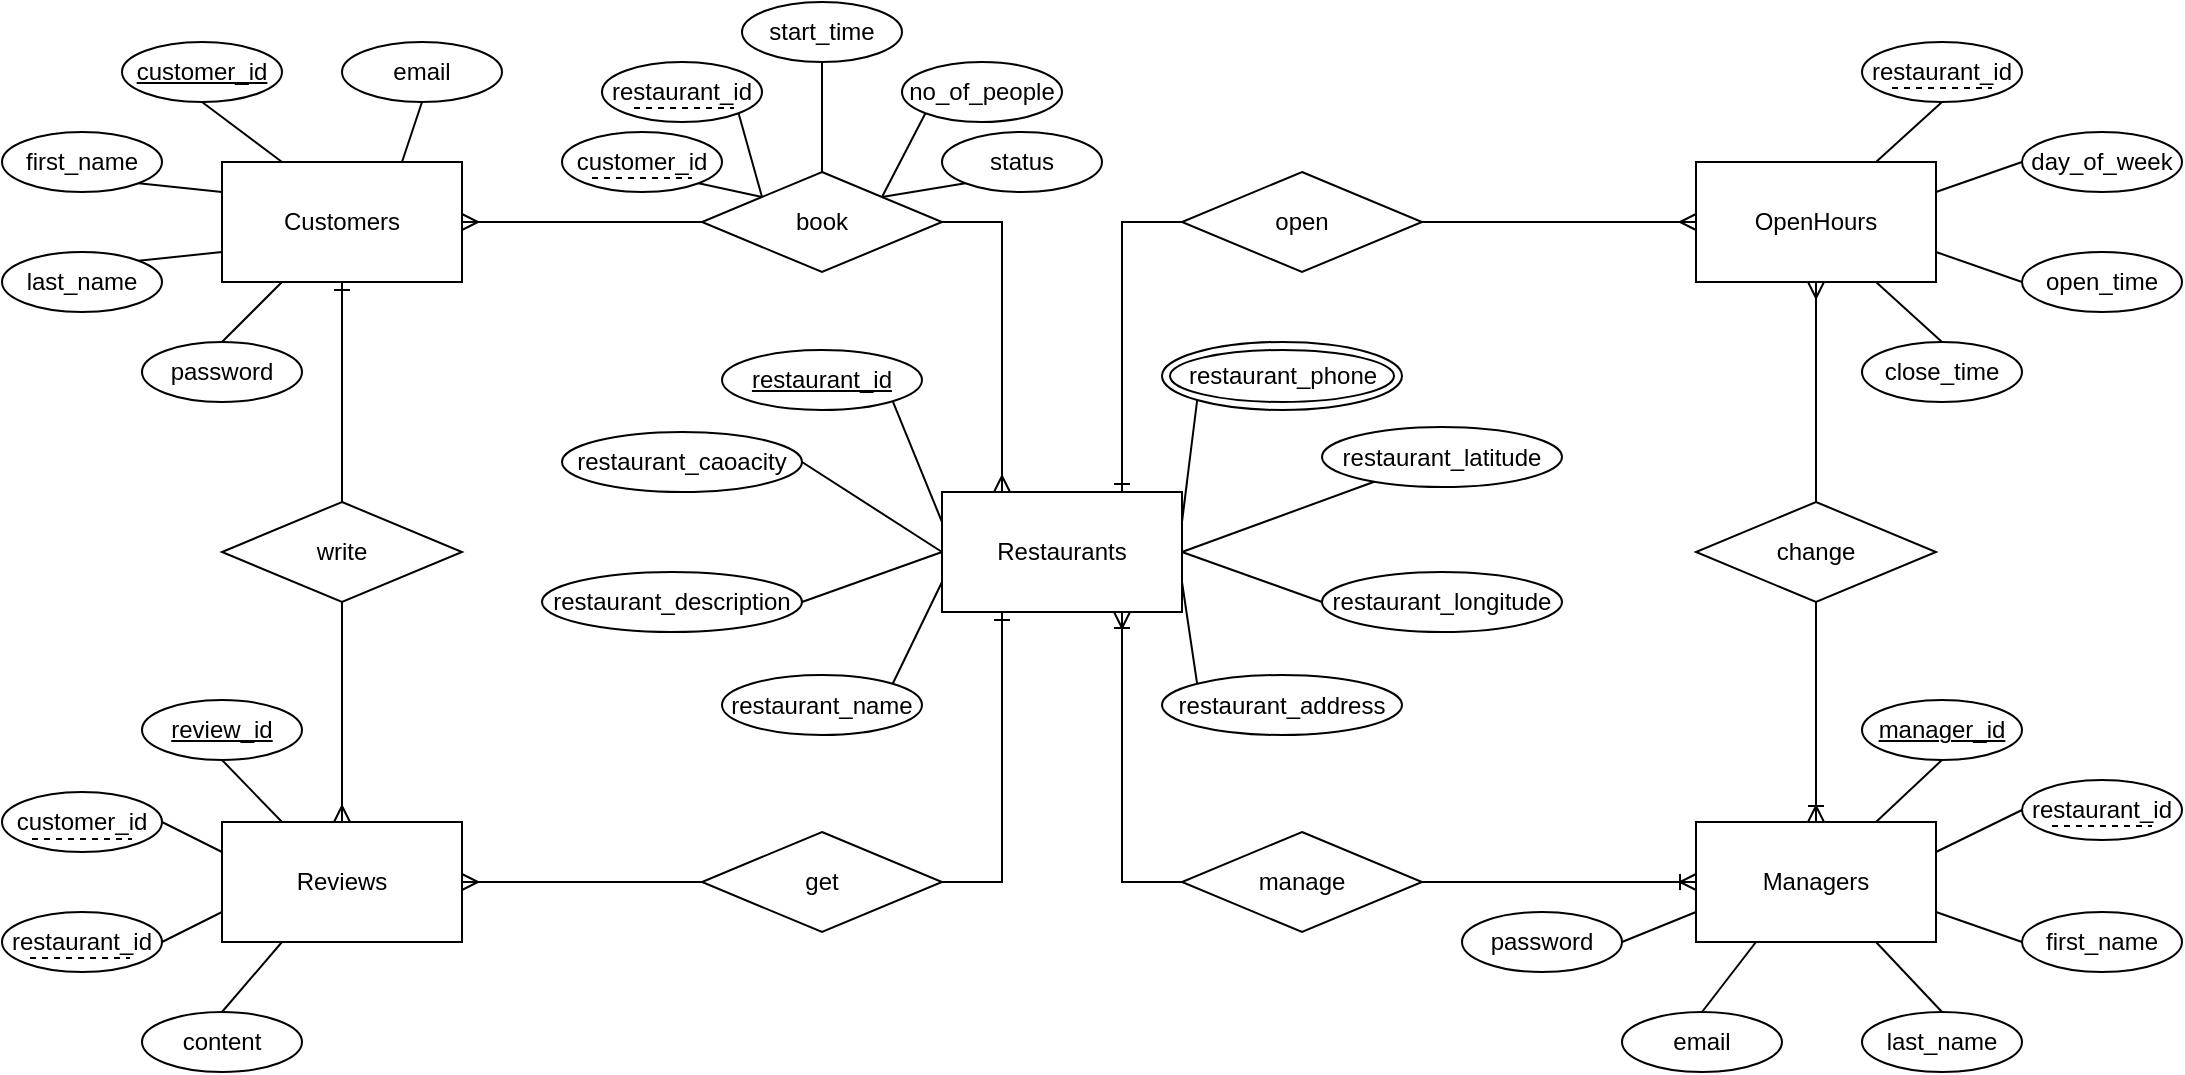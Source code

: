 <mxfile version="10.6.7" type="device"><diagram id="FtrL5B0wDcsRYfl7ZwLj" name="Page-1"><mxGraphModel dx="1725" dy="662" grid="1" gridSize="10" guides="1" tooltips="1" connect="1" arrows="1" fold="1" page="1" pageScale="1" pageWidth="827" pageHeight="1169" math="0" shadow="0"><root><mxCell id="0"/><mxCell id="1" parent="0"/><mxCell id="Y9bufr7gCjOUA4lbeY_d-71" style="edgeStyle=none;rounded=0;orthogonalLoop=1;jettySize=auto;html=1;exitX=0;exitY=0.25;exitDx=0;exitDy=0;entryX=1;entryY=1;entryDx=0;entryDy=0;startArrow=none;startFill=0;endArrow=none;endFill=0;" parent="1" source="Y9bufr7gCjOUA4lbeY_d-1" target="XaXwjGJWKDM-0J3mjqU2-2" edge="1"><mxGeometry relative="1" as="geometry"><mxPoint x="288" y="461" as="targetPoint"/></mxGeometry></mxCell><mxCell id="Y9bufr7gCjOUA4lbeY_d-72" style="edgeStyle=none;rounded=0;orthogonalLoop=1;jettySize=auto;html=1;exitX=0;exitY=0.75;exitDx=0;exitDy=0;entryX=1;entryY=0;entryDx=0;entryDy=0;startArrow=none;startFill=0;endArrow=none;endFill=0;" parent="1" source="Y9bufr7gCjOUA4lbeY_d-1" target="Y9bufr7gCjOUA4lbeY_d-34" edge="1"><mxGeometry relative="1" as="geometry"/></mxCell><mxCell id="Y9bufr7gCjOUA4lbeY_d-73" style="edgeStyle=none;rounded=0;orthogonalLoop=1;jettySize=auto;html=1;exitX=1;exitY=0.25;exitDx=0;exitDy=0;entryX=0;entryY=1;entryDx=0;entryDy=0;startArrow=none;startFill=0;endArrow=none;endFill=0;" parent="1" source="Y9bufr7gCjOUA4lbeY_d-1" target="XaXwjGJWKDM-0J3mjqU2-3" edge="1"><mxGeometry relative="1" as="geometry"><mxPoint x="492" y="461" as="targetPoint"/></mxGeometry></mxCell><mxCell id="Y9bufr7gCjOUA4lbeY_d-74" style="edgeStyle=none;rounded=0;orthogonalLoop=1;jettySize=auto;html=1;entryX=0;entryY=0;entryDx=0;entryDy=0;startArrow=none;startFill=0;endArrow=none;endFill=0;" parent="1" target="XaXwjGJWKDM-0J3mjqU2-4" edge="1"><mxGeometry relative="1" as="geometry"><mxPoint x="450" y="510" as="sourcePoint"/><mxPoint x="492" y="529" as="targetPoint"/></mxGeometry></mxCell><mxCell id="XaXwjGJWKDM-0J3mjqU2-7" style="rounded=0;orthogonalLoop=1;jettySize=auto;html=1;exitX=1;exitY=0.5;exitDx=0;exitDy=0;endArrow=none;endFill=0;" parent="1" source="Y9bufr7gCjOUA4lbeY_d-1" target="XaXwjGJWKDM-0J3mjqU2-5" edge="1"><mxGeometry relative="1" as="geometry"/></mxCell><mxCell id="XaXwjGJWKDM-0J3mjqU2-8" style="edgeStyle=none;rounded=0;orthogonalLoop=1;jettySize=auto;html=1;exitX=1;exitY=0.5;exitDx=0;exitDy=0;entryX=0;entryY=0.5;entryDx=0;entryDy=0;endArrow=none;endFill=0;" parent="1" source="Y9bufr7gCjOUA4lbeY_d-1" target="XaXwjGJWKDM-0J3mjqU2-6" edge="1"><mxGeometry relative="1" as="geometry"/></mxCell><mxCell id="XaXwjGJWKDM-0J3mjqU2-11" style="edgeStyle=none;rounded=0;orthogonalLoop=1;jettySize=auto;html=1;exitX=0;exitY=0.5;exitDx=0;exitDy=0;entryX=1;entryY=0.5;entryDx=0;entryDy=0;endArrow=none;endFill=0;" parent="1" source="Y9bufr7gCjOUA4lbeY_d-1" target="XaXwjGJWKDM-0J3mjqU2-9" edge="1"><mxGeometry relative="1" as="geometry"/></mxCell><mxCell id="XaXwjGJWKDM-0J3mjqU2-12" style="edgeStyle=none;rounded=0;orthogonalLoop=1;jettySize=auto;html=1;exitX=0;exitY=0.5;exitDx=0;exitDy=0;entryX=1;entryY=0.5;entryDx=0;entryDy=0;endArrow=none;endFill=0;" parent="1" source="Y9bufr7gCjOUA4lbeY_d-1" target="XaXwjGJWKDM-0J3mjqU2-10" edge="1"><mxGeometry relative="1" as="geometry"/></mxCell><mxCell id="Y9bufr7gCjOUA4lbeY_d-1" value="Restaurants" style="rounded=0;whiteSpace=wrap;html=1;" parent="1" vertex="1"><mxGeometry x="330" y="465" width="120" height="60" as="geometry"/></mxCell><mxCell id="Y9bufr7gCjOUA4lbeY_d-12" style="edgeStyle=none;rounded=0;orthogonalLoop=1;jettySize=auto;html=1;exitX=0.5;exitY=1;exitDx=0;exitDy=0;entryX=0.5;entryY=0;entryDx=0;entryDy=0;endArrow=none;endFill=0;startArrow=ERone;startFill=0;" parent="1" source="Y9bufr7gCjOUA4lbeY_d-2" target="Y9bufr7gCjOUA4lbeY_d-11" edge="1"><mxGeometry relative="1" as="geometry"/></mxCell><mxCell id="Y9bufr7gCjOUA4lbeY_d-22" style="edgeStyle=orthogonalEdgeStyle;rounded=0;orthogonalLoop=1;jettySize=auto;html=1;exitX=1;exitY=0.5;exitDx=0;exitDy=0;entryX=0;entryY=0.5;entryDx=0;entryDy=0;startArrow=ERmany;startFill=0;endArrow=none;endFill=0;" parent="1" source="Y9bufr7gCjOUA4lbeY_d-2" target="Y9bufr7gCjOUA4lbeY_d-5" edge="1"><mxGeometry relative="1" as="geometry"/></mxCell><mxCell id="Y9bufr7gCjOUA4lbeY_d-2" value="Customers" style="rounded=0;whiteSpace=wrap;html=1;" parent="1" vertex="1"><mxGeometry x="-30" y="300" width="120" height="60" as="geometry"/></mxCell><mxCell id="Y9bufr7gCjOUA4lbeY_d-31" style="edgeStyle=orthogonalEdgeStyle;rounded=0;orthogonalLoop=1;jettySize=auto;html=1;exitX=0.5;exitY=0;exitDx=0;exitDy=0;entryX=0.5;entryY=1;entryDx=0;entryDy=0;startArrow=ERoneToMany;startFill=0;endArrow=none;endFill=0;" parent="1" source="Y9bufr7gCjOUA4lbeY_d-3" target="Y9bufr7gCjOUA4lbeY_d-30" edge="1"><mxGeometry relative="1" as="geometry"/></mxCell><mxCell id="Y9bufr7gCjOUA4lbeY_d-84" style="edgeStyle=none;rounded=0;orthogonalLoop=1;jettySize=auto;html=1;exitX=0;exitY=0.75;exitDx=0;exitDy=0;entryX=1;entryY=0.5;entryDx=0;entryDy=0;startArrow=none;startFill=0;endArrow=none;endFill=0;" parent="1" source="Y9bufr7gCjOUA4lbeY_d-3" target="Y9bufr7gCjOUA4lbeY_d-60" edge="1"><mxGeometry relative="1" as="geometry"/></mxCell><mxCell id="Y9bufr7gCjOUA4lbeY_d-85" style="edgeStyle=none;rounded=0;orthogonalLoop=1;jettySize=auto;html=1;exitX=0.25;exitY=1;exitDx=0;exitDy=0;entryX=0.5;entryY=0;entryDx=0;entryDy=0;startArrow=none;startFill=0;endArrow=none;endFill=0;" parent="1" source="Y9bufr7gCjOUA4lbeY_d-3" target="Y9bufr7gCjOUA4lbeY_d-59" edge="1"><mxGeometry relative="1" as="geometry"/></mxCell><mxCell id="Y9bufr7gCjOUA4lbeY_d-86" style="edgeStyle=none;rounded=0;orthogonalLoop=1;jettySize=auto;html=1;exitX=0.75;exitY=1;exitDx=0;exitDy=0;entryX=0.5;entryY=0;entryDx=0;entryDy=0;startArrow=none;startFill=0;endArrow=none;endFill=0;" parent="1" source="Y9bufr7gCjOUA4lbeY_d-3" target="Y9bufr7gCjOUA4lbeY_d-58" edge="1"><mxGeometry relative="1" as="geometry"/></mxCell><mxCell id="Y9bufr7gCjOUA4lbeY_d-87" style="edgeStyle=none;rounded=0;orthogonalLoop=1;jettySize=auto;html=1;exitX=1;exitY=0.75;exitDx=0;exitDy=0;entryX=0;entryY=0.5;entryDx=0;entryDy=0;startArrow=none;startFill=0;endArrow=none;endFill=0;" parent="1" source="Y9bufr7gCjOUA4lbeY_d-3" target="Y9bufr7gCjOUA4lbeY_d-57" edge="1"><mxGeometry relative="1" as="geometry"/></mxCell><mxCell id="Y9bufr7gCjOUA4lbeY_d-88" style="edgeStyle=none;rounded=0;orthogonalLoop=1;jettySize=auto;html=1;exitX=1;exitY=0.25;exitDx=0;exitDy=0;entryX=0;entryY=0.5;entryDx=0;entryDy=0;startArrow=none;startFill=0;endArrow=none;endFill=0;" parent="1" source="Y9bufr7gCjOUA4lbeY_d-3" target="Y9bufr7gCjOUA4lbeY_d-56" edge="1"><mxGeometry relative="1" as="geometry"/></mxCell><mxCell id="Y9bufr7gCjOUA4lbeY_d-89" style="edgeStyle=none;rounded=0;orthogonalLoop=1;jettySize=auto;html=1;exitX=0.75;exitY=0;exitDx=0;exitDy=0;entryX=0.5;entryY=1;entryDx=0;entryDy=0;startArrow=none;startFill=0;endArrow=none;endFill=0;" parent="1" source="Y9bufr7gCjOUA4lbeY_d-3" target="Y9bufr7gCjOUA4lbeY_d-55" edge="1"><mxGeometry relative="1" as="geometry"/></mxCell><mxCell id="Y9bufr7gCjOUA4lbeY_d-3" value="Managers" style="rounded=0;whiteSpace=wrap;html=1;" parent="1" vertex="1"><mxGeometry x="707" y="630" width="120" height="60" as="geometry"/></mxCell><mxCell id="Y9bufr7gCjOUA4lbeY_d-26" style="edgeStyle=orthogonalEdgeStyle;rounded=0;orthogonalLoop=1;jettySize=auto;html=1;exitX=1;exitY=0.5;exitDx=0;exitDy=0;entryX=0;entryY=0.5;entryDx=0;entryDy=0;startArrow=ERmany;startFill=0;endArrow=none;endFill=0;" parent="1" source="Y9bufr7gCjOUA4lbeY_d-4" target="Y9bufr7gCjOUA4lbeY_d-8" edge="1"><mxGeometry relative="1" as="geometry"/></mxCell><mxCell id="Y9bufr7gCjOUA4lbeY_d-81" style="edgeStyle=none;rounded=0;orthogonalLoop=1;jettySize=auto;html=1;exitX=0;exitY=0.25;exitDx=0;exitDy=0;entryX=1;entryY=0.5;entryDx=0;entryDy=0;startArrow=none;startFill=0;endArrow=none;endFill=0;" parent="1" source="Y9bufr7gCjOUA4lbeY_d-4" target="Y9bufr7gCjOUA4lbeY_d-52" edge="1"><mxGeometry relative="1" as="geometry"/></mxCell><mxCell id="Y9bufr7gCjOUA4lbeY_d-82" style="edgeStyle=none;rounded=0;orthogonalLoop=1;jettySize=auto;html=1;exitX=0;exitY=0.75;exitDx=0;exitDy=0;entryX=1;entryY=0.5;entryDx=0;entryDy=0;startArrow=none;startFill=0;endArrow=none;endFill=0;" parent="1" source="Y9bufr7gCjOUA4lbeY_d-4" target="Y9bufr7gCjOUA4lbeY_d-53" edge="1"><mxGeometry relative="1" as="geometry"/></mxCell><mxCell id="Y9bufr7gCjOUA4lbeY_d-83" style="edgeStyle=none;rounded=0;orthogonalLoop=1;jettySize=auto;html=1;exitX=0.25;exitY=1;exitDx=0;exitDy=0;entryX=0.5;entryY=0;entryDx=0;entryDy=0;startArrow=none;startFill=0;endArrow=none;endFill=0;" parent="1" source="Y9bufr7gCjOUA4lbeY_d-4" target="Y9bufr7gCjOUA4lbeY_d-54" edge="1"><mxGeometry relative="1" as="geometry"/></mxCell><mxCell id="Y9bufr7gCjOUA4lbeY_d-4" value="Reviews" style="rounded=0;whiteSpace=wrap;html=1;" parent="1" vertex="1"><mxGeometry x="-30" y="630" width="120" height="60" as="geometry"/></mxCell><mxCell id="Y9bufr7gCjOUA4lbeY_d-23" style="edgeStyle=orthogonalEdgeStyle;rounded=0;orthogonalLoop=1;jettySize=auto;html=1;exitX=1;exitY=0.5;exitDx=0;exitDy=0;entryX=0.25;entryY=0;entryDx=0;entryDy=0;startArrow=none;startFill=0;endArrow=ERmany;endFill=0;" parent="1" source="Y9bufr7gCjOUA4lbeY_d-5" target="Y9bufr7gCjOUA4lbeY_d-1" edge="1"><mxGeometry relative="1" as="geometry"/></mxCell><mxCell id="Y9bufr7gCjOUA4lbeY_d-66" style="edgeStyle=none;rounded=0;orthogonalLoop=1;jettySize=auto;html=1;exitX=0;exitY=0;exitDx=0;exitDy=0;entryX=1;entryY=1;entryDx=0;entryDy=0;startArrow=none;startFill=0;endArrow=none;endFill=0;" parent="1" source="Y9bufr7gCjOUA4lbeY_d-5" target="Y9bufr7gCjOUA4lbeY_d-46" edge="1"><mxGeometry relative="1" as="geometry"/></mxCell><mxCell id="Y9bufr7gCjOUA4lbeY_d-5" value="book" style="rhombus;whiteSpace=wrap;html=1;" parent="1" vertex="1"><mxGeometry x="210" y="305" width="120" height="50" as="geometry"/></mxCell><mxCell id="Y9bufr7gCjOUA4lbeY_d-27" style="edgeStyle=orthogonalEdgeStyle;rounded=0;orthogonalLoop=1;jettySize=auto;html=1;exitX=1;exitY=0.5;exitDx=0;exitDy=0;entryX=0.25;entryY=1;entryDx=0;entryDy=0;startArrow=none;startFill=0;endArrow=ERone;endFill=0;" parent="1" source="Y9bufr7gCjOUA4lbeY_d-8" target="Y9bufr7gCjOUA4lbeY_d-1" edge="1"><mxGeometry relative="1" as="geometry"/></mxCell><mxCell id="Y9bufr7gCjOUA4lbeY_d-8" value="get" style="rhombus;whiteSpace=wrap;html=1;" parent="1" vertex="1"><mxGeometry x="210" y="635" width="120" height="50" as="geometry"/></mxCell><mxCell id="Y9bufr7gCjOUA4lbeY_d-13" style="edgeStyle=none;rounded=0;orthogonalLoop=1;jettySize=auto;html=1;exitX=0.5;exitY=1;exitDx=0;exitDy=0;entryX=0.5;entryY=0;entryDx=0;entryDy=0;endArrow=ERmany;endFill=0;" parent="1" source="Y9bufr7gCjOUA4lbeY_d-11" target="Y9bufr7gCjOUA4lbeY_d-4" edge="1"><mxGeometry relative="1" as="geometry"/></mxCell><mxCell id="Y9bufr7gCjOUA4lbeY_d-11" value="write" style="rhombus;whiteSpace=wrap;html=1;" parent="1" vertex="1"><mxGeometry x="-30" y="470" width="120" height="50" as="geometry"/></mxCell><mxCell id="Y9bufr7gCjOUA4lbeY_d-28" style="edgeStyle=orthogonalEdgeStyle;rounded=0;orthogonalLoop=1;jettySize=auto;html=1;exitX=0;exitY=0.5;exitDx=0;exitDy=0;entryX=0.75;entryY=1;entryDx=0;entryDy=0;startArrow=none;startFill=0;endArrow=ERoneToMany;endFill=0;" parent="1" source="Y9bufr7gCjOUA4lbeY_d-14" target="Y9bufr7gCjOUA4lbeY_d-1" edge="1"><mxGeometry relative="1" as="geometry"/></mxCell><mxCell id="Y9bufr7gCjOUA4lbeY_d-29" style="edgeStyle=orthogonalEdgeStyle;rounded=0;orthogonalLoop=1;jettySize=auto;html=1;exitX=1;exitY=0.5;exitDx=0;exitDy=0;entryX=0;entryY=0.5;entryDx=0;entryDy=0;startArrow=none;startFill=0;endArrow=ERoneToMany;endFill=0;" parent="1" source="Y9bufr7gCjOUA4lbeY_d-14" target="Y9bufr7gCjOUA4lbeY_d-3" edge="1"><mxGeometry relative="1" as="geometry"/></mxCell><mxCell id="Y9bufr7gCjOUA4lbeY_d-14" value="manage" style="rhombus;whiteSpace=wrap;html=1;" parent="1" vertex="1"><mxGeometry x="450" y="635" width="120" height="50" as="geometry"/></mxCell><mxCell id="Y9bufr7gCjOUA4lbeY_d-75" style="edgeStyle=none;rounded=0;orthogonalLoop=1;jettySize=auto;html=1;exitX=0.75;exitY=0;exitDx=0;exitDy=0;entryX=0.5;entryY=1;entryDx=0;entryDy=0;startArrow=none;startFill=0;endArrow=none;endFill=0;" parent="1" source="Y9bufr7gCjOUA4lbeY_d-17" target="Y9bufr7gCjOUA4lbeY_d-38" edge="1"><mxGeometry relative="1" as="geometry"/></mxCell><mxCell id="Y9bufr7gCjOUA4lbeY_d-76" style="edgeStyle=none;rounded=0;orthogonalLoop=1;jettySize=auto;html=1;exitX=1;exitY=0.25;exitDx=0;exitDy=0;entryX=0;entryY=0.5;entryDx=0;entryDy=0;startArrow=none;startFill=0;endArrow=none;endFill=0;" parent="1" source="Y9bufr7gCjOUA4lbeY_d-17" target="Y9bufr7gCjOUA4lbeY_d-37" edge="1"><mxGeometry relative="1" as="geometry"/></mxCell><mxCell id="Y9bufr7gCjOUA4lbeY_d-77" style="edgeStyle=none;rounded=0;orthogonalLoop=1;jettySize=auto;html=1;exitX=1;exitY=0.75;exitDx=0;exitDy=0;entryX=0;entryY=0.5;entryDx=0;entryDy=0;startArrow=none;startFill=0;endArrow=none;endFill=0;" parent="1" source="Y9bufr7gCjOUA4lbeY_d-17" target="Y9bufr7gCjOUA4lbeY_d-39" edge="1"><mxGeometry relative="1" as="geometry"/></mxCell><mxCell id="Y9bufr7gCjOUA4lbeY_d-78" style="edgeStyle=none;rounded=0;orthogonalLoop=1;jettySize=auto;html=1;exitX=0.75;exitY=1;exitDx=0;exitDy=0;entryX=0.5;entryY=0;entryDx=0;entryDy=0;startArrow=none;startFill=0;endArrow=none;endFill=0;" parent="1" source="Y9bufr7gCjOUA4lbeY_d-17" target="Y9bufr7gCjOUA4lbeY_d-40" edge="1"><mxGeometry relative="1" as="geometry"/></mxCell><mxCell id="Y9bufr7gCjOUA4lbeY_d-17" value="OpenHours" style="rounded=0;whiteSpace=wrap;html=1;" parent="1" vertex="1"><mxGeometry x="707" y="300" width="120" height="60" as="geometry"/></mxCell><mxCell id="Y9bufr7gCjOUA4lbeY_d-24" style="edgeStyle=orthogonalEdgeStyle;rounded=0;orthogonalLoop=1;jettySize=auto;html=1;exitX=0;exitY=0.5;exitDx=0;exitDy=0;entryX=0.75;entryY=0;entryDx=0;entryDy=0;startArrow=none;startFill=0;endArrow=ERone;endFill=0;" parent="1" source="Y9bufr7gCjOUA4lbeY_d-19" target="Y9bufr7gCjOUA4lbeY_d-1" edge="1"><mxGeometry relative="1" as="geometry"/></mxCell><mxCell id="Y9bufr7gCjOUA4lbeY_d-25" style="edgeStyle=orthogonalEdgeStyle;rounded=0;orthogonalLoop=1;jettySize=auto;html=1;exitX=1;exitY=0.5;exitDx=0;exitDy=0;entryX=0;entryY=0.5;entryDx=0;entryDy=0;startArrow=none;startFill=0;endArrow=ERmany;endFill=0;" parent="1" source="Y9bufr7gCjOUA4lbeY_d-19" target="Y9bufr7gCjOUA4lbeY_d-17" edge="1"><mxGeometry relative="1" as="geometry"/></mxCell><mxCell id="Y9bufr7gCjOUA4lbeY_d-19" value="open" style="rhombus;whiteSpace=wrap;html=1;" parent="1" vertex="1"><mxGeometry x="450" y="305" width="120" height="50" as="geometry"/></mxCell><mxCell id="Y9bufr7gCjOUA4lbeY_d-32" style="edgeStyle=orthogonalEdgeStyle;rounded=0;orthogonalLoop=1;jettySize=auto;html=1;exitX=0.5;exitY=0;exitDx=0;exitDy=0;entryX=0.5;entryY=1;entryDx=0;entryDy=0;startArrow=none;startFill=0;endArrow=ERmany;endFill=0;" parent="1" source="Y9bufr7gCjOUA4lbeY_d-30" target="Y9bufr7gCjOUA4lbeY_d-17" edge="1"><mxGeometry relative="1" as="geometry"/></mxCell><mxCell id="Y9bufr7gCjOUA4lbeY_d-30" value="change" style="rhombus;whiteSpace=wrap;html=1;" parent="1" vertex="1"><mxGeometry x="707" y="470" width="120" height="50" as="geometry"/></mxCell><mxCell id="Y9bufr7gCjOUA4lbeY_d-34" value="restaurant_name" style="ellipse;whiteSpace=wrap;html=1;" parent="1" vertex="1"><mxGeometry x="220" y="556.5" width="100" height="30" as="geometry"/></mxCell><mxCell id="Y9bufr7gCjOUA4lbeY_d-37" value="day_of_week" style="ellipse;whiteSpace=wrap;html=1;" parent="1" vertex="1"><mxGeometry x="870" y="285" width="80" height="30" as="geometry"/></mxCell><mxCell id="Y9bufr7gCjOUA4lbeY_d-38" value="restaurant_id" style="ellipse;whiteSpace=wrap;html=1;" parent="1" vertex="1"><mxGeometry x="790" y="240" width="80" height="30" as="geometry"/></mxCell><mxCell id="Y9bufr7gCjOUA4lbeY_d-39" value="open_time" style="ellipse;whiteSpace=wrap;html=1;" parent="1" vertex="1"><mxGeometry x="870" y="345" width="80" height="30" as="geometry"/></mxCell><mxCell id="Y9bufr7gCjOUA4lbeY_d-40" value="close_time" style="ellipse;whiteSpace=wrap;html=1;" parent="1" vertex="1"><mxGeometry x="790" y="390" width="80" height="30" as="geometry"/></mxCell><mxCell id="Y9bufr7gCjOUA4lbeY_d-62" style="edgeStyle=none;rounded=0;orthogonalLoop=1;jettySize=auto;html=1;exitX=0.5;exitY=1;exitDx=0;exitDy=0;entryX=0.25;entryY=0;entryDx=0;entryDy=0;startArrow=none;startFill=0;endArrow=none;endFill=0;" parent="1" source="Y9bufr7gCjOUA4lbeY_d-41" target="Y9bufr7gCjOUA4lbeY_d-2" edge="1"><mxGeometry relative="1" as="geometry"/></mxCell><mxCell id="Y9bufr7gCjOUA4lbeY_d-41" value="&lt;u&gt;customer_id&lt;/u&gt;" style="ellipse;whiteSpace=wrap;html=1;" parent="1" vertex="1"><mxGeometry x="-80" y="240" width="80" height="30" as="geometry"/></mxCell><mxCell id="Y9bufr7gCjOUA4lbeY_d-63" style="edgeStyle=none;rounded=0;orthogonalLoop=1;jettySize=auto;html=1;exitX=1;exitY=1;exitDx=0;exitDy=0;entryX=0;entryY=0.25;entryDx=0;entryDy=0;startArrow=none;startFill=0;endArrow=none;endFill=0;" parent="1" source="Y9bufr7gCjOUA4lbeY_d-42" target="Y9bufr7gCjOUA4lbeY_d-2" edge="1"><mxGeometry relative="1" as="geometry"/></mxCell><mxCell id="Y9bufr7gCjOUA4lbeY_d-42" value="first_name" style="ellipse;whiteSpace=wrap;html=1;" parent="1" vertex="1"><mxGeometry x="-140" y="285" width="80" height="30" as="geometry"/></mxCell><mxCell id="Y9bufr7gCjOUA4lbeY_d-64" style="edgeStyle=none;rounded=0;orthogonalLoop=1;jettySize=auto;html=1;exitX=1;exitY=0;exitDx=0;exitDy=0;entryX=0;entryY=0.75;entryDx=0;entryDy=0;startArrow=none;startFill=0;endArrow=none;endFill=0;" parent="1" source="Y9bufr7gCjOUA4lbeY_d-43" target="Y9bufr7gCjOUA4lbeY_d-2" edge="1"><mxGeometry relative="1" as="geometry"/></mxCell><mxCell id="Y9bufr7gCjOUA4lbeY_d-43" value="last_name" style="ellipse;whiteSpace=wrap;html=1;" parent="1" vertex="1"><mxGeometry x="-140" y="345" width="80" height="30" as="geometry"/></mxCell><mxCell id="Y9bufr7gCjOUA4lbeY_d-61" style="rounded=0;orthogonalLoop=1;jettySize=auto;html=1;exitX=0.5;exitY=1;exitDx=0;exitDy=0;entryX=0.75;entryY=0;entryDx=0;entryDy=0;startArrow=none;startFill=0;endArrow=none;endFill=0;" parent="1" source="Y9bufr7gCjOUA4lbeY_d-44" target="Y9bufr7gCjOUA4lbeY_d-2" edge="1"><mxGeometry relative="1" as="geometry"/></mxCell><mxCell id="Y9bufr7gCjOUA4lbeY_d-44" value="email" style="ellipse;whiteSpace=wrap;html=1;" parent="1" vertex="1"><mxGeometry x="30" y="240" width="80" height="30" as="geometry"/></mxCell><mxCell id="Y9bufr7gCjOUA4lbeY_d-65" style="edgeStyle=none;rounded=0;orthogonalLoop=1;jettySize=auto;html=1;exitX=0.5;exitY=0;exitDx=0;exitDy=0;entryX=0.25;entryY=1;entryDx=0;entryDy=0;startArrow=none;startFill=0;endArrow=none;endFill=0;" parent="1" source="Y9bufr7gCjOUA4lbeY_d-45" target="Y9bufr7gCjOUA4lbeY_d-2" edge="1"><mxGeometry relative="1" as="geometry"/></mxCell><mxCell id="Y9bufr7gCjOUA4lbeY_d-45" value="password" style="ellipse;whiteSpace=wrap;html=1;" parent="1" vertex="1"><mxGeometry x="-70" y="390" width="80" height="30" as="geometry"/></mxCell><mxCell id="Y9bufr7gCjOUA4lbeY_d-46" value="customer_id" style="ellipse;whiteSpace=wrap;html=1;" parent="1" vertex="1"><mxGeometry x="140" y="285" width="80" height="30" as="geometry"/></mxCell><mxCell id="Y9bufr7gCjOUA4lbeY_d-79" style="edgeStyle=none;rounded=0;orthogonalLoop=1;jettySize=auto;html=1;exitX=1;exitY=1;exitDx=0;exitDy=0;entryX=0;entryY=0;entryDx=0;entryDy=0;startArrow=none;startFill=0;endArrow=none;endFill=0;" parent="1" source="Y9bufr7gCjOUA4lbeY_d-47" target="Y9bufr7gCjOUA4lbeY_d-5" edge="1"><mxGeometry relative="1" as="geometry"/></mxCell><mxCell id="Y9bufr7gCjOUA4lbeY_d-47" value="restaurant_id" style="ellipse;whiteSpace=wrap;html=1;" parent="1" vertex="1"><mxGeometry x="160" y="250" width="80" height="30" as="geometry"/></mxCell><mxCell id="Y9bufr7gCjOUA4lbeY_d-68" style="edgeStyle=none;rounded=0;orthogonalLoop=1;jettySize=auto;html=1;exitX=0.5;exitY=1;exitDx=0;exitDy=0;entryX=0.5;entryY=0;entryDx=0;entryDy=0;startArrow=none;startFill=0;endArrow=none;endFill=0;" parent="1" source="Y9bufr7gCjOUA4lbeY_d-48" target="Y9bufr7gCjOUA4lbeY_d-5" edge="1"><mxGeometry relative="1" as="geometry"/></mxCell><mxCell id="Y9bufr7gCjOUA4lbeY_d-48" value="start_time" style="ellipse;whiteSpace=wrap;html=1;" parent="1" vertex="1"><mxGeometry x="230" y="220" width="80" height="30" as="geometry"/></mxCell><mxCell id="Y9bufr7gCjOUA4lbeY_d-69" style="edgeStyle=none;rounded=0;orthogonalLoop=1;jettySize=auto;html=1;exitX=0;exitY=1;exitDx=0;exitDy=0;entryX=1;entryY=0;entryDx=0;entryDy=0;startArrow=none;startFill=0;endArrow=none;endFill=0;" parent="1" source="Y9bufr7gCjOUA4lbeY_d-49" target="Y9bufr7gCjOUA4lbeY_d-5" edge="1"><mxGeometry relative="1" as="geometry"/></mxCell><mxCell id="Y9bufr7gCjOUA4lbeY_d-49" value="no_of_people" style="ellipse;whiteSpace=wrap;html=1;" parent="1" vertex="1"><mxGeometry x="310" y="250" width="80" height="30" as="geometry"/></mxCell><mxCell id="Y9bufr7gCjOUA4lbeY_d-70" style="edgeStyle=none;rounded=0;orthogonalLoop=1;jettySize=auto;html=1;exitX=0;exitY=1;exitDx=0;exitDy=0;entryX=1;entryY=0;entryDx=0;entryDy=0;startArrow=none;startFill=0;endArrow=none;endFill=0;" parent="1" source="Y9bufr7gCjOUA4lbeY_d-50" target="Y9bufr7gCjOUA4lbeY_d-5" edge="1"><mxGeometry relative="1" as="geometry"/></mxCell><mxCell id="Y9bufr7gCjOUA4lbeY_d-50" value="status" style="ellipse;whiteSpace=wrap;html=1;" parent="1" vertex="1"><mxGeometry x="330" y="285" width="80" height="30" as="geometry"/></mxCell><mxCell id="Y9bufr7gCjOUA4lbeY_d-80" style="edgeStyle=none;rounded=0;orthogonalLoop=1;jettySize=auto;html=1;exitX=0.5;exitY=1;exitDx=0;exitDy=0;entryX=0.25;entryY=0;entryDx=0;entryDy=0;startArrow=none;startFill=0;endArrow=none;endFill=0;" parent="1" source="Y9bufr7gCjOUA4lbeY_d-51" target="Y9bufr7gCjOUA4lbeY_d-4" edge="1"><mxGeometry relative="1" as="geometry"/></mxCell><mxCell id="Y9bufr7gCjOUA4lbeY_d-51" value="&lt;u&gt;review_id&lt;/u&gt;" style="ellipse;whiteSpace=wrap;html=1;" parent="1" vertex="1"><mxGeometry x="-70" y="569" width="80" height="30" as="geometry"/></mxCell><mxCell id="Y9bufr7gCjOUA4lbeY_d-52" value="customer_id" style="ellipse;whiteSpace=wrap;html=1;" parent="1" vertex="1"><mxGeometry x="-140" y="615" width="80" height="30" as="geometry"/></mxCell><mxCell id="Y9bufr7gCjOUA4lbeY_d-53" value="restaurant_id" style="ellipse;whiteSpace=wrap;html=1;" parent="1" vertex="1"><mxGeometry x="-140" y="675" width="80" height="30" as="geometry"/></mxCell><mxCell id="Y9bufr7gCjOUA4lbeY_d-54" value="content" style="ellipse;whiteSpace=wrap;html=1;" parent="1" vertex="1"><mxGeometry x="-70" y="725" width="80" height="30" as="geometry"/></mxCell><mxCell id="Y9bufr7gCjOUA4lbeY_d-55" value="&lt;u&gt;manager_id&lt;/u&gt;" style="ellipse;whiteSpace=wrap;html=1;" parent="1" vertex="1"><mxGeometry x="790" y="569" width="80" height="30" as="geometry"/></mxCell><mxCell id="Y9bufr7gCjOUA4lbeY_d-56" value="restaurant_id" style="ellipse;whiteSpace=wrap;html=1;" parent="1" vertex="1"><mxGeometry x="870" y="609" width="80" height="30" as="geometry"/></mxCell><mxCell id="Y9bufr7gCjOUA4lbeY_d-57" value="first_name" style="ellipse;whiteSpace=wrap;html=1;" parent="1" vertex="1"><mxGeometry x="870" y="675" width="80" height="30" as="geometry"/></mxCell><mxCell id="Y9bufr7gCjOUA4lbeY_d-58" value="last_name" style="ellipse;whiteSpace=wrap;html=1;" parent="1" vertex="1"><mxGeometry x="790" y="725" width="80" height="30" as="geometry"/></mxCell><mxCell id="Y9bufr7gCjOUA4lbeY_d-59" value="email" style="ellipse;whiteSpace=wrap;html=1;" parent="1" vertex="1"><mxGeometry x="670" y="725" width="80" height="30" as="geometry"/></mxCell><mxCell id="Y9bufr7gCjOUA4lbeY_d-60" value="password" style="ellipse;whiteSpace=wrap;html=1;" parent="1" vertex="1"><mxGeometry x="590" y="675" width="80" height="30" as="geometry"/></mxCell><mxCell id="XaXwjGJWKDM-0J3mjqU2-2" value="&lt;u&gt;restaurant_id&lt;/u&gt;" style="ellipse;whiteSpace=wrap;html=1;" parent="1" vertex="1"><mxGeometry x="220" y="394" width="100" height="30" as="geometry"/></mxCell><mxCell id="XaXwjGJWKDM-0J3mjqU2-3" value="restaurant_phone" style="shape=doubleEllipse;html=1;dashed=0;whitespace=wrap;perimeter=ellipsePerimeter;" parent="1" vertex="1"><mxGeometry x="440" y="390" width="120" height="34" as="geometry"/></mxCell><mxCell id="XaXwjGJWKDM-0J3mjqU2-4" value="restaurant_address" style="ellipse;whiteSpace=wrap;html=1;" parent="1" vertex="1"><mxGeometry x="440" y="556.5" width="120" height="30" as="geometry"/></mxCell><mxCell id="XaXwjGJWKDM-0J3mjqU2-5" value="restaurant_&lt;span&gt;latitude&lt;/span&gt;" style="ellipse;whiteSpace=wrap;html=1;" parent="1" vertex="1"><mxGeometry x="520" y="432.5" width="120" height="30" as="geometry"/></mxCell><mxCell id="XaXwjGJWKDM-0J3mjqU2-6" value="restaurant_&lt;span&gt;longitude&lt;/span&gt;" style="ellipse;whiteSpace=wrap;html=1;" parent="1" vertex="1"><mxGeometry x="520" y="505" width="120" height="30" as="geometry"/></mxCell><mxCell id="XaXwjGJWKDM-0J3mjqU2-9" value="restaurant_caoacity" style="ellipse;whiteSpace=wrap;html=1;" parent="1" vertex="1"><mxGeometry x="140" y="435" width="120" height="30" as="geometry"/></mxCell><mxCell id="XaXwjGJWKDM-0J3mjqU2-10" value="restaurant_description" style="ellipse;whiteSpace=wrap;html=1;" parent="1" vertex="1"><mxGeometry x="130" y="505" width="130" height="30" as="geometry"/></mxCell><mxCell id="D5dLbckUXGFveCn8s5rS-1" value="" style="endArrow=none;dashed=1;html=1;" edge="1" parent="1"><mxGeometry width="50" height="50" relative="1" as="geometry"><mxPoint x="176" y="273" as="sourcePoint"/><mxPoint x="226" y="273" as="targetPoint"/></mxGeometry></mxCell><mxCell id="D5dLbckUXGFveCn8s5rS-2" value="" style="endArrow=none;dashed=1;html=1;" edge="1" parent="1"><mxGeometry width="50" height="50" relative="1" as="geometry"><mxPoint x="155" y="308" as="sourcePoint"/><mxPoint x="205" y="308" as="targetPoint"/></mxGeometry></mxCell><mxCell id="D5dLbckUXGFveCn8s5rS-3" value="" style="endArrow=none;dashed=1;html=1;" edge="1" parent="1"><mxGeometry width="50" height="50" relative="1" as="geometry"><mxPoint x="805" y="263" as="sourcePoint"/><mxPoint x="855" y="263" as="targetPoint"/></mxGeometry></mxCell><mxCell id="D5dLbckUXGFveCn8s5rS-4" value="" style="endArrow=none;dashed=1;html=1;" edge="1" parent="1"><mxGeometry width="50" height="50" relative="1" as="geometry"><mxPoint x="885" y="632" as="sourcePoint"/><mxPoint x="935" y="632" as="targetPoint"/></mxGeometry></mxCell><mxCell id="D5dLbckUXGFveCn8s5rS-5" value="" style="endArrow=none;dashed=1;html=1;" edge="1" parent="1"><mxGeometry width="50" height="50" relative="1" as="geometry"><mxPoint x="-125" y="638.5" as="sourcePoint"/><mxPoint x="-75" y="638.5" as="targetPoint"/></mxGeometry></mxCell><mxCell id="D5dLbckUXGFveCn8s5rS-6" value="" style="endArrow=none;dashed=1;html=1;" edge="1" parent="1"><mxGeometry width="50" height="50" relative="1" as="geometry"><mxPoint x="-126" y="698" as="sourcePoint"/><mxPoint x="-76" y="698" as="targetPoint"/></mxGeometry></mxCell></root></mxGraphModel></diagram></mxfile>